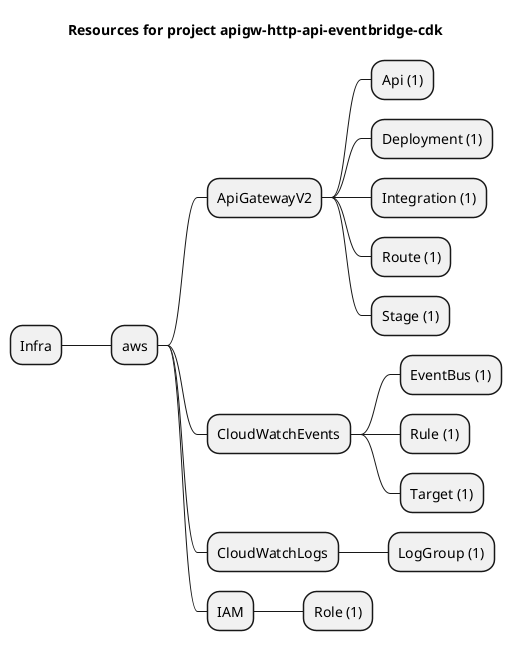 @startmindmap
title Resources for project apigw-http-api-eventbridge-cdk
skinparam monochrome true
+ Infra
++ aws
+++ ApiGatewayV2
++++ Api (1)
++++ Deployment (1)
++++ Integration (1)
++++ Route (1)
++++ Stage (1)
+++ CloudWatchEvents
++++ EventBus (1)
++++ Rule (1)
++++ Target (1)
+++ CloudWatchLogs
++++ LogGroup (1)
+++ IAM
++++ Role (1)
@endmindmap
